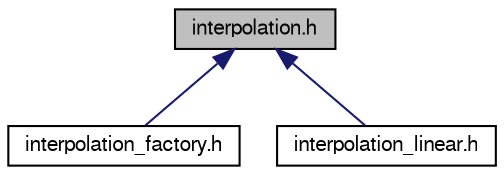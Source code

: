 digraph "interpolation.h"
{
  edge [fontname="FreeSans",fontsize="10",labelfontname="FreeSans",labelfontsize="10"];
  node [fontname="FreeSans",fontsize="10",shape=record];
  Node1 [label="interpolation.h",height=0.2,width=0.4,color="black", fillcolor="grey75", style="filled" fontcolor="black"];
  Node1 -> Node2 [dir="back",color="midnightblue",fontsize="10",style="solid",fontname="FreeSans"];
  Node2 [label="interpolation_factory.h",height=0.2,width=0.4,color="black", fillcolor="white", style="filled",URL="$a00270.html"];
  Node1 -> Node3 [dir="back",color="midnightblue",fontsize="10",style="solid",fontname="FreeSans"];
  Node3 [label="interpolation_linear.h",height=0.2,width=0.4,color="black", fillcolor="white", style="filled",URL="$a00271.html"];
}
